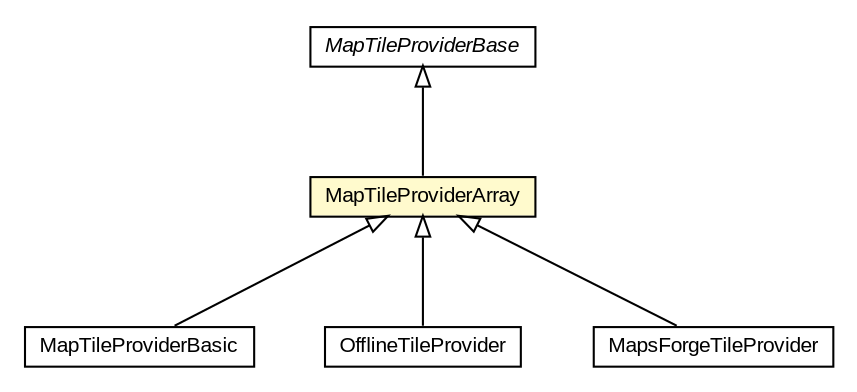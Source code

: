 #!/usr/local/bin/dot
#
# Class diagram 
# Generated by UMLGraph version R5_6-24-gf6e263 (http://www.umlgraph.org/)
#

digraph G {
	edge [fontname="arial",fontsize=10,labelfontname="arial",labelfontsize=10];
	node [fontname="arial",fontsize=10,shape=plaintext];
	nodesep=0.25;
	ranksep=0.5;
	// org.osmdroid.tileprovider.MapTileProviderArray
	c60427 [label=<<table title="org.osmdroid.tileprovider.MapTileProviderArray" border="0" cellborder="1" cellspacing="0" cellpadding="2" port="p" bgcolor="lemonChiffon" href="./MapTileProviderArray.html">
		<tr><td><table border="0" cellspacing="0" cellpadding="1">
<tr><td align="center" balign="center"> MapTileProviderArray </td></tr>
		</table></td></tr>
		</table>>, URL="./MapTileProviderArray.html", fontname="arial", fontcolor="black", fontsize=10.0];
	// org.osmdroid.tileprovider.MapTileProviderBase
	c60428 [label=<<table title="org.osmdroid.tileprovider.MapTileProviderBase" border="0" cellborder="1" cellspacing="0" cellpadding="2" port="p" href="./MapTileProviderBase.html">
		<tr><td><table border="0" cellspacing="0" cellpadding="1">
<tr><td align="center" balign="center"><font face="arial italic"> MapTileProviderBase </font></td></tr>
		</table></td></tr>
		</table>>, URL="./MapTileProviderBase.html", fontname="arial", fontcolor="black", fontsize=10.0];
	// org.osmdroid.tileprovider.MapTileProviderBasic
	c60429 [label=<<table title="org.osmdroid.tileprovider.MapTileProviderBasic" border="0" cellborder="1" cellspacing="0" cellpadding="2" port="p" href="./MapTileProviderBasic.html">
		<tr><td><table border="0" cellspacing="0" cellpadding="1">
<tr><td align="center" balign="center"> MapTileProviderBasic </td></tr>
		</table></td></tr>
		</table>>, URL="./MapTileProviderBasic.html", fontname="arial", fontcolor="black", fontsize=10.0];
	// org.osmdroid.tileprovider.modules.OfflineTileProvider
	c60454 [label=<<table title="org.osmdroid.tileprovider.modules.OfflineTileProvider" border="0" cellborder="1" cellspacing="0" cellpadding="2" port="p" href="./modules/OfflineTileProvider.html">
		<tr><td><table border="0" cellspacing="0" cellpadding="1">
<tr><td align="center" balign="center"> OfflineTileProvider </td></tr>
		</table></td></tr>
		</table>>, URL="./modules/OfflineTileProvider.html", fontname="arial", fontcolor="black", fontsize=10.0];
	// org.osmdroid.mapsforge.MapsForgeTileProvider
	c60575 [label=<<table title="org.osmdroid.mapsforge.MapsForgeTileProvider" border="0" cellborder="1" cellspacing="0" cellpadding="2" port="p" href="../mapsforge/MapsForgeTileProvider.html">
		<tr><td><table border="0" cellspacing="0" cellpadding="1">
<tr><td align="center" balign="center"> MapsForgeTileProvider </td></tr>
		</table></td></tr>
		</table>>, URL="../mapsforge/MapsForgeTileProvider.html", fontname="arial", fontcolor="black", fontsize=10.0];
	//org.osmdroid.tileprovider.MapTileProviderArray extends org.osmdroid.tileprovider.MapTileProviderBase
	c60428:p -> c60427:p [dir=back,arrowtail=empty];
	//org.osmdroid.tileprovider.MapTileProviderBasic extends org.osmdroid.tileprovider.MapTileProviderArray
	c60427:p -> c60429:p [dir=back,arrowtail=empty];
	//org.osmdroid.tileprovider.modules.OfflineTileProvider extends org.osmdroid.tileprovider.MapTileProviderArray
	c60427:p -> c60454:p [dir=back,arrowtail=empty];
	//org.osmdroid.mapsforge.MapsForgeTileProvider extends org.osmdroid.tileprovider.MapTileProviderArray
	c60427:p -> c60575:p [dir=back,arrowtail=empty];
}

